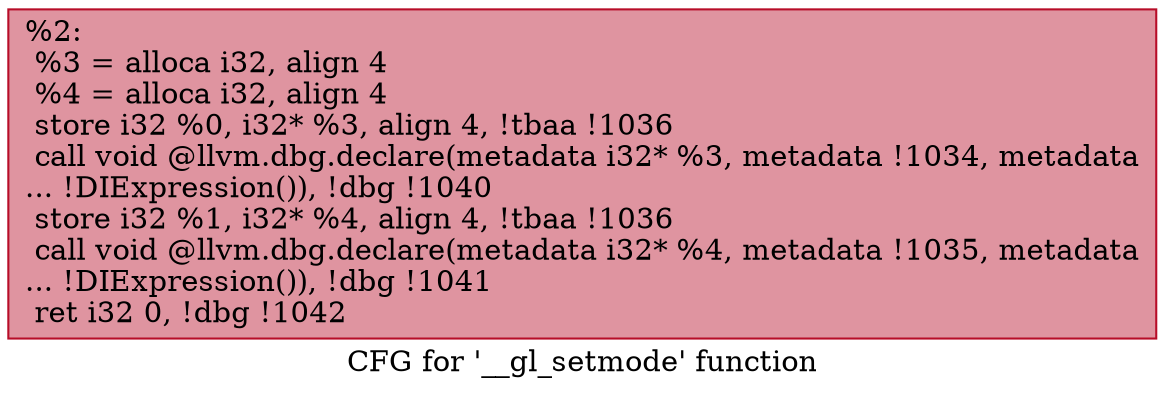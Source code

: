 digraph "CFG for '__gl_setmode' function" {
	label="CFG for '__gl_setmode' function";

	Node0xcac480 [shape=record,color="#b70d28ff", style=filled, fillcolor="#b70d2870",label="{%2:\l  %3 = alloca i32, align 4\l  %4 = alloca i32, align 4\l  store i32 %0, i32* %3, align 4, !tbaa !1036\l  call void @llvm.dbg.declare(metadata i32* %3, metadata !1034, metadata\l... !DIExpression()), !dbg !1040\l  store i32 %1, i32* %4, align 4, !tbaa !1036\l  call void @llvm.dbg.declare(metadata i32* %4, metadata !1035, metadata\l... !DIExpression()), !dbg !1041\l  ret i32 0, !dbg !1042\l}"];
}
